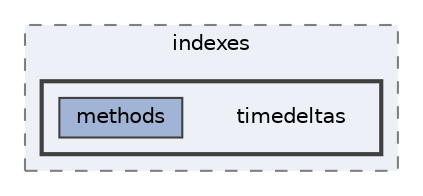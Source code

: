 digraph "/home/jam/Research/IRES-2025/dev/src/llm-scripts/testing/hypothesis-testing/hyp-env/lib/python3.12/site-packages/pandas/tests/indexes/timedeltas"
{
 // LATEX_PDF_SIZE
  bgcolor="transparent";
  edge [fontname=Helvetica,fontsize=10,labelfontname=Helvetica,labelfontsize=10];
  node [fontname=Helvetica,fontsize=10,shape=box,height=0.2,width=0.4];
  compound=true
  subgraph clusterdir_e08fdec5df0bd390b28873e33ccbb59c {
    graph [ bgcolor="#edf0f7", pencolor="grey50", label="indexes", fontname=Helvetica,fontsize=10 style="filled,dashed", URL="dir_e08fdec5df0bd390b28873e33ccbb59c.html",tooltip=""]
  subgraph clusterdir_b60c69b03f5402894cddab4e38349829 {
    graph [ bgcolor="#edf0f7", pencolor="grey25", label="", fontname=Helvetica,fontsize=10 style="filled,bold", URL="dir_b60c69b03f5402894cddab4e38349829.html",tooltip=""]
    dir_b60c69b03f5402894cddab4e38349829 [shape=plaintext, label="timedeltas"];
  dir_141391e74667ed897e7a2654cd5c9add [label="methods", fillcolor="#a2b4d6", color="grey25", style="filled", URL="dir_141391e74667ed897e7a2654cd5c9add.html",tooltip=""];
  }
  }
}
